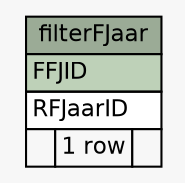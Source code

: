 // dot 2.40.1 on Linux 4.19.0-6-amd64
// SchemaSpy rev 590
digraph "filterFJaar" {
  graph [
    rankdir="RL"
    bgcolor="#f7f7f7"
    nodesep="0.18"
    ranksep="0.46"
    fontname="Helvetica"
    fontsize="11"
  ];
  node [
    fontname="Helvetica"
    fontsize="11"
    shape="plaintext"
  ];
  edge [
    arrowsize="0.8"
  ];
  "filterFJaar" [
    label=<
    <TABLE BORDER="0" CELLBORDER="1" CELLSPACING="0" BGCOLOR="#ffffff">
      <TR><TD COLSPAN="3" BGCOLOR="#9bab96" ALIGN="CENTER">filterFJaar</TD></TR>
      <TR><TD PORT="FFJID" COLSPAN="3" BGCOLOR="#bed1b8" ALIGN="LEFT">FFJID</TD></TR>
      <TR><TD PORT="RFJaarID" COLSPAN="3" ALIGN="LEFT">RFJaarID</TD></TR>
      <TR><TD ALIGN="LEFT" BGCOLOR="#f7f7f7">  </TD><TD ALIGN="RIGHT" BGCOLOR="#f7f7f7">1 row</TD><TD ALIGN="RIGHT" BGCOLOR="#f7f7f7">  </TD></TR>
    </TABLE>>
    URL="tables/filterFJaar.html"
    tooltip="filterFJaar"
  ];
}
